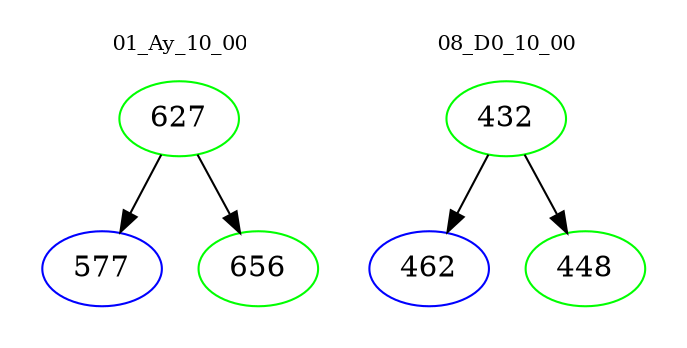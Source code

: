 digraph{
subgraph cluster_0 {
color = white
label = "01_Ay_10_00";
fontsize=10;
T0_627 [label="627", color="green"]
T0_627 -> T0_577 [color="black"]
T0_577 [label="577", color="blue"]
T0_627 -> T0_656 [color="black"]
T0_656 [label="656", color="green"]
}
subgraph cluster_1 {
color = white
label = "08_D0_10_00";
fontsize=10;
T1_432 [label="432", color="green"]
T1_432 -> T1_462 [color="black"]
T1_462 [label="462", color="blue"]
T1_432 -> T1_448 [color="black"]
T1_448 [label="448", color="green"]
}
}
